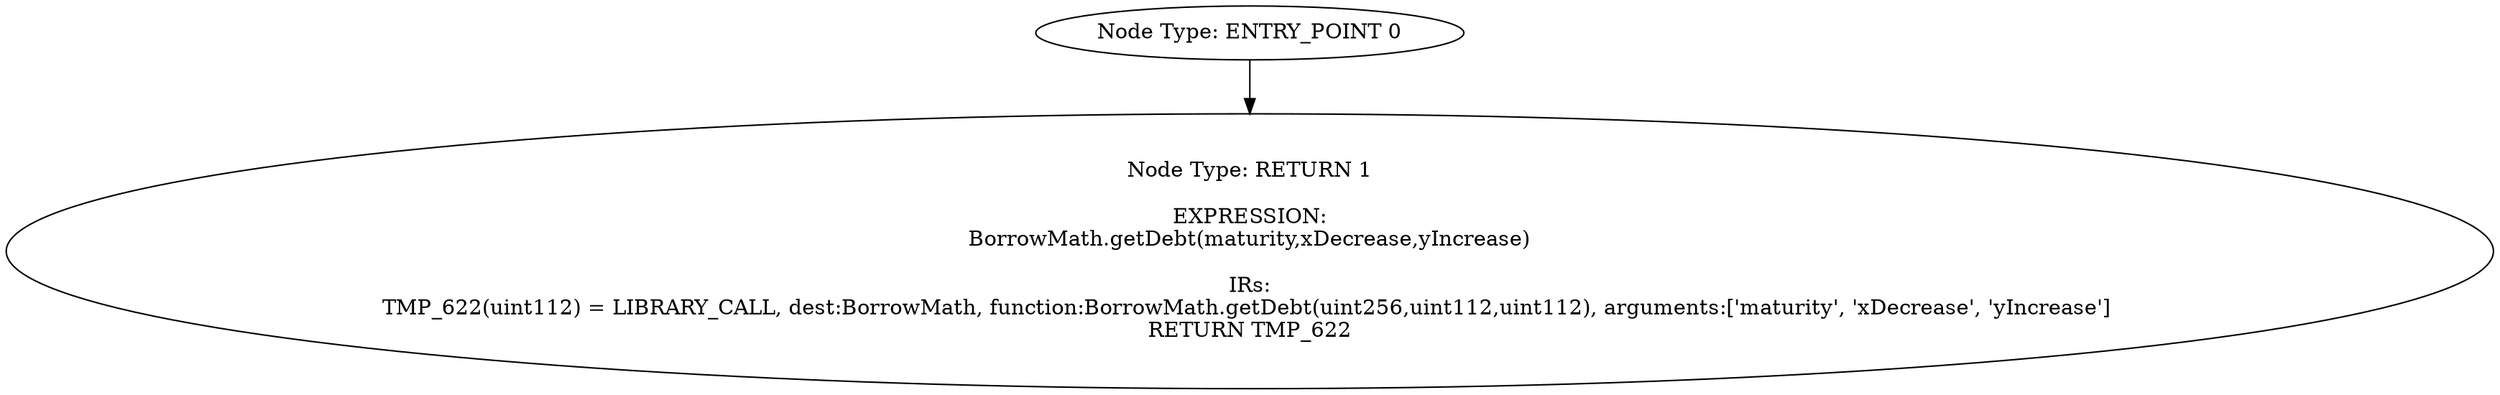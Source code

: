 digraph{
0[label="Node Type: ENTRY_POINT 0
"];
0->1;
1[label="Node Type: RETURN 1

EXPRESSION:
BorrowMath.getDebt(maturity,xDecrease,yIncrease)

IRs:
TMP_622(uint112) = LIBRARY_CALL, dest:BorrowMath, function:BorrowMath.getDebt(uint256,uint112,uint112), arguments:['maturity', 'xDecrease', 'yIncrease'] 
RETURN TMP_622"];
}
